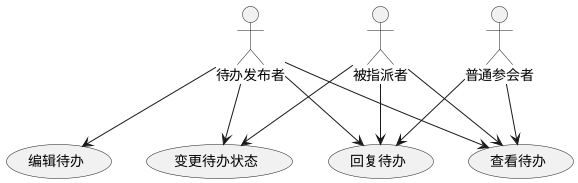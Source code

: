 @startuml

待办发布者-->(编辑待办)
待办发布者-->(回复待办)
待办发布者-->(变更待办状态)
待办发布者-->(查看待办)

被指派者-->(变更待办状态)
被指派者-->(查看待办)
被指派者-->(回复待办)


普通参会者-->(查看待办)
普通参会者-->(回复待办)

@enduml
